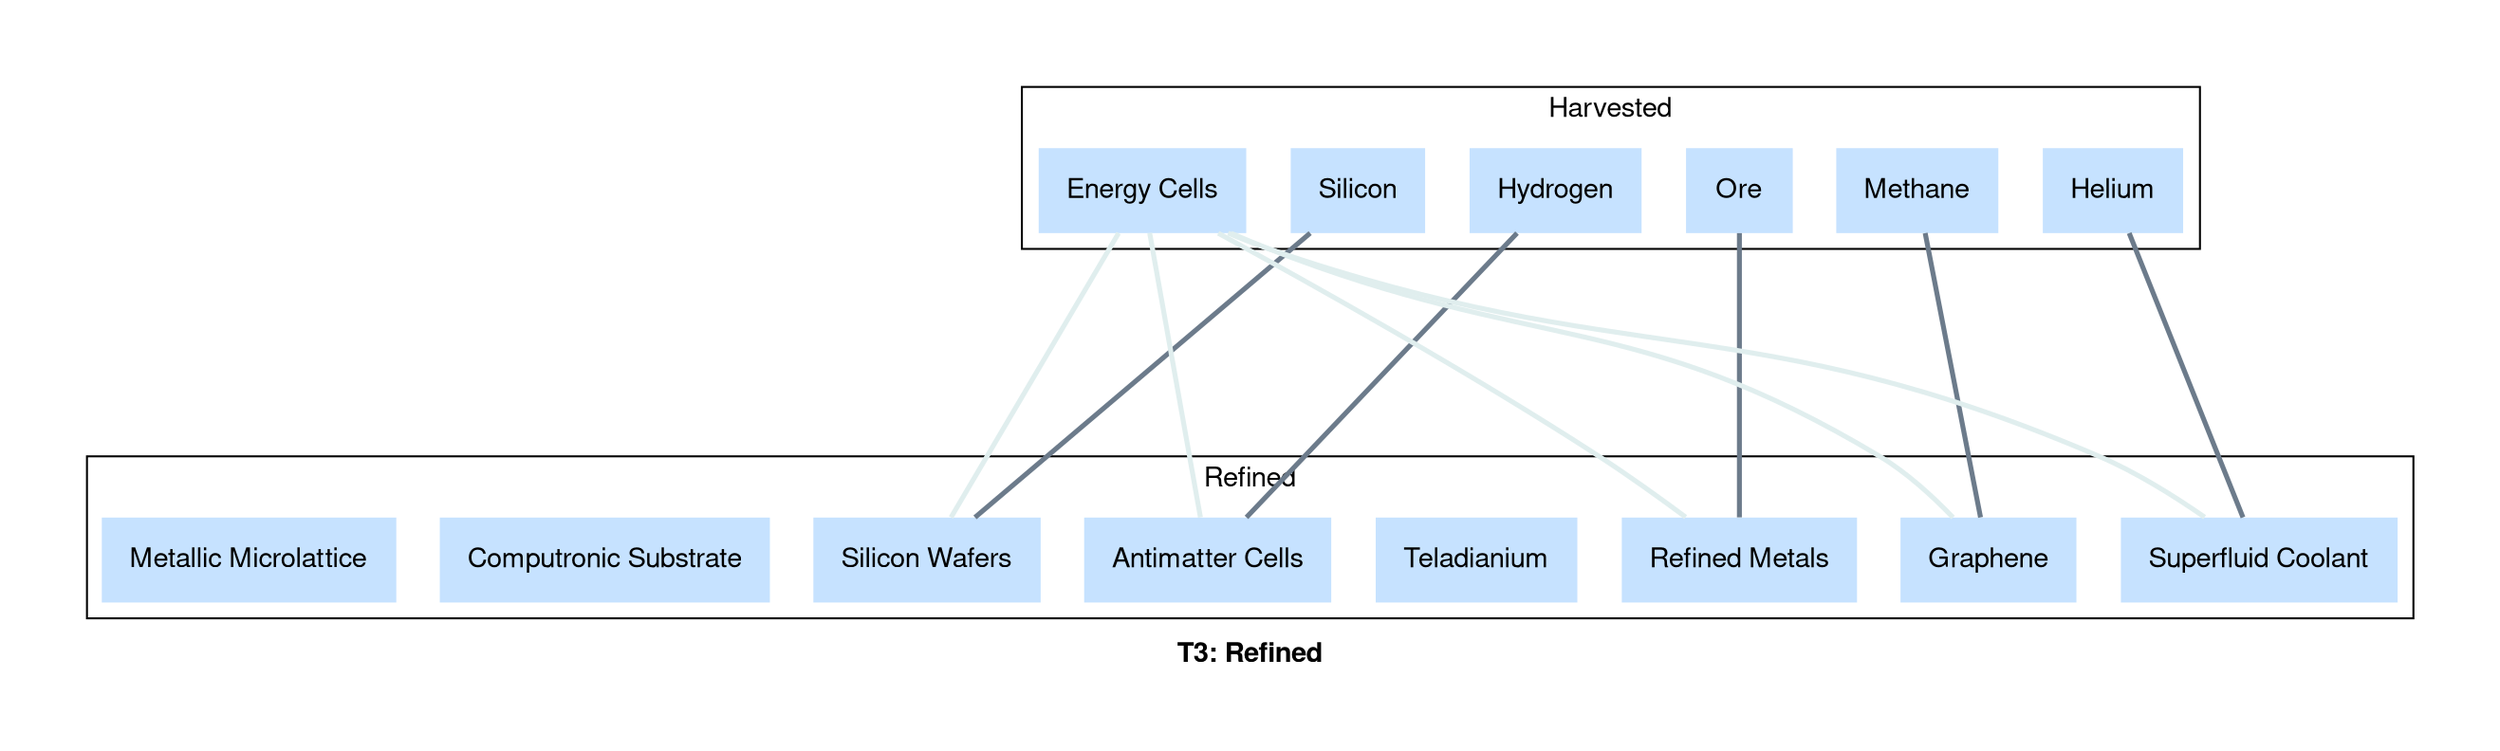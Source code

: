 graph "X4 Economy" {
	compound=true fontname="Helvetica,Arial,sans-serif"
	label=<<b>T3: Refined</b>>
	graph [nodesep=0.3 pad=0.5 ranksep=2]
	node [color=slategray1 fontname="Helvetica,Arial,sans-serif" margin=0.2 penwidth=0 shape=record style=filled]
	edge [fontname="Helvetica,Arial,sans-serif" penwidth=2.5]
	subgraph 0 {
		cluster=true label=Harvested
		Helium [colour=lightsteelblue2 shape=box]
		Methane [colour=lightsteelblue2 shape=box]
		Ore [colour=lightsteelblue2 shape=box]
		Hydrogen [colour=lightsteelblue2 shape=box]
		Silicon [colour=lightsteelblue2 shape=box]
		"Energy Cells" [colour=lightsteelblue2 shape=box]
	}
	subgraph 3 {
		cluster=true label=Refined
		"Superfluid Coolant" [colour=lightsteelblue2 shape=box]
		Graphene [colour=lightsteelblue2 shape=box]
		"Refined Metals" [colour=lightsteelblue2 shape=box]
		Teladianium [colour=lightsteelblue2 shape=box]
		"Antimatter Cells" [colour=lightsteelblue2 shape=box]
		"Silicon Wafers" [colour=lightsteelblue2 shape=box]
		"Computronic Substrate" [colour=lightsteelblue2 shape=box]
		"Metallic Microlattice" [colour=lightsteelblue2 shape=box]
	}
	"Energy Cells" -- "Superfluid Coolant" [color=azure2 constraint=false]
	Helium -- "Superfluid Coolant" [color=slategray4 constraint=true]
	"Energy Cells" -- Graphene [color=azure2 constraint=false]
	Methane -- Graphene [color=slategray4 constraint=true]
	"Energy Cells" -- "Refined Metals" [color=azure2 constraint=false]
	Ore -- "Refined Metals" [color=slategray4 constraint=true]
	"Energy Cells" -- "Antimatter Cells" [color=azure2 constraint=false]
	Hydrogen -- "Antimatter Cells" [color=slategray4 constraint=true]
	"Energy Cells" -- "Silicon Wafers" [color=azure2 constraint=false]
	Silicon -- "Silicon Wafers" [color=slategray4 constraint=true]
}
